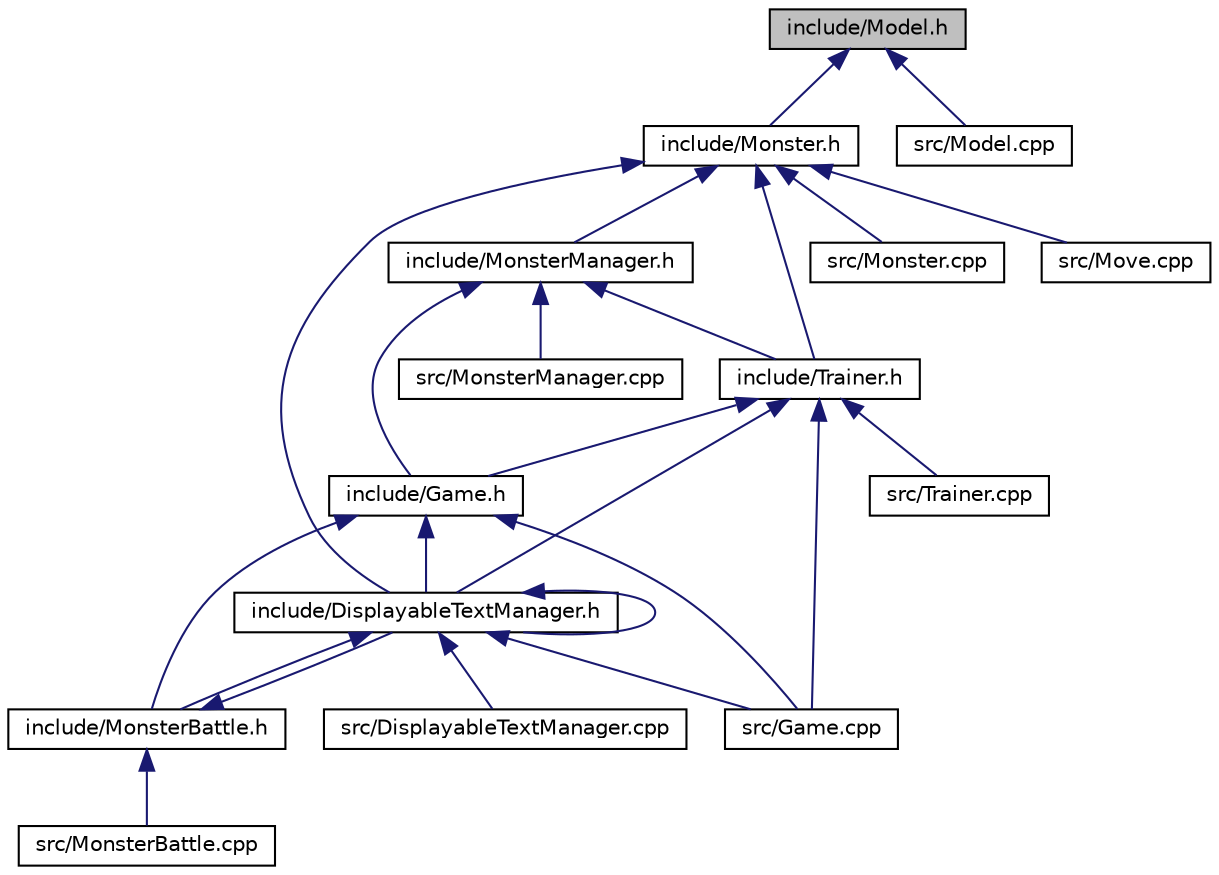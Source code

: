 digraph "include/Model.h"
{
  edge [fontname="Helvetica",fontsize="10",labelfontname="Helvetica",labelfontsize="10"];
  node [fontname="Helvetica",fontsize="10",shape=record];
  Node20 [label="include/Model.h",height=0.2,width=0.4,color="black", fillcolor="grey75", style="filled", fontcolor="black"];
  Node20 -> Node21 [dir="back",color="midnightblue",fontsize="10",style="solid"];
  Node21 [label="include/Monster.h",height=0.2,width=0.4,color="black", fillcolor="white", style="filled",URL="$Monster_8h.html"];
  Node21 -> Node22 [dir="back",color="midnightblue",fontsize="10",style="solid"];
  Node22 [label="include/DisplayableTextManager.h",height=0.2,width=0.4,color="black", fillcolor="white", style="filled",URL="$DisplayableTextManager_8h.html"];
  Node22 -> Node22 [dir="back",color="midnightblue",fontsize="10",style="solid"];
  Node22 -> Node23 [dir="back",color="midnightblue",fontsize="10",style="solid"];
  Node23 [label="include/MonsterBattle.h",height=0.2,width=0.4,color="black", fillcolor="white", style="filled",URL="$MonsterBattle_8h.html"];
  Node23 -> Node22 [dir="back",color="midnightblue",fontsize="10",style="solid"];
  Node23 -> Node24 [dir="back",color="midnightblue",fontsize="10",style="solid"];
  Node24 [label="src/MonsterBattle.cpp",height=0.2,width=0.4,color="black", fillcolor="white", style="filled",URL="$MonsterBattle_8cpp.html"];
  Node22 -> Node25 [dir="back",color="midnightblue",fontsize="10",style="solid"];
  Node25 [label="src/DisplayableTextManager.cpp",height=0.2,width=0.4,color="black", fillcolor="white", style="filled",URL="$DisplayableTextManager_8cpp.html"];
  Node22 -> Node26 [dir="back",color="midnightblue",fontsize="10",style="solid"];
  Node26 [label="src/Game.cpp",height=0.2,width=0.4,color="black", fillcolor="white", style="filled",URL="$Game_8cpp.html"];
  Node21 -> Node27 [dir="back",color="midnightblue",fontsize="10",style="solid"];
  Node27 [label="include/MonsterManager.h",height=0.2,width=0.4,color="black", fillcolor="white", style="filled",URL="$MonsterManager_8h.html"];
  Node27 -> Node28 [dir="back",color="midnightblue",fontsize="10",style="solid"];
  Node28 [label="include/Game.h",height=0.2,width=0.4,color="black", fillcolor="white", style="filled",URL="$Game_8h.html"];
  Node28 -> Node23 [dir="back",color="midnightblue",fontsize="10",style="solid"];
  Node28 -> Node22 [dir="back",color="midnightblue",fontsize="10",style="solid"];
  Node28 -> Node26 [dir="back",color="midnightblue",fontsize="10",style="solid"];
  Node27 -> Node29 [dir="back",color="midnightblue",fontsize="10",style="solid"];
  Node29 [label="include/Trainer.h",height=0.2,width=0.4,color="black", fillcolor="white", style="filled",URL="$Trainer_8h.html"];
  Node29 -> Node28 [dir="back",color="midnightblue",fontsize="10",style="solid"];
  Node29 -> Node22 [dir="back",color="midnightblue",fontsize="10",style="solid"];
  Node29 -> Node26 [dir="back",color="midnightblue",fontsize="10",style="solid"];
  Node29 -> Node30 [dir="back",color="midnightblue",fontsize="10",style="solid"];
  Node30 [label="src/Trainer.cpp",height=0.2,width=0.4,color="black", fillcolor="white", style="filled",URL="$Trainer_8cpp.html"];
  Node27 -> Node31 [dir="back",color="midnightblue",fontsize="10",style="solid"];
  Node31 [label="src/MonsterManager.cpp",height=0.2,width=0.4,color="black", fillcolor="white", style="filled",URL="$MonsterManager_8cpp.html"];
  Node21 -> Node29 [dir="back",color="midnightblue",fontsize="10",style="solid"];
  Node21 -> Node32 [dir="back",color="midnightblue",fontsize="10",style="solid"];
  Node32 [label="src/Monster.cpp",height=0.2,width=0.4,color="black", fillcolor="white", style="filled",URL="$Monster_8cpp.html"];
  Node21 -> Node33 [dir="back",color="midnightblue",fontsize="10",style="solid"];
  Node33 [label="src/Move.cpp",height=0.2,width=0.4,color="black", fillcolor="white", style="filled",URL="$Move_8cpp.html"];
  Node20 -> Node34 [dir="back",color="midnightblue",fontsize="10",style="solid"];
  Node34 [label="src/Model.cpp",height=0.2,width=0.4,color="black", fillcolor="white", style="filled",URL="$Model_8cpp.html"];
}
